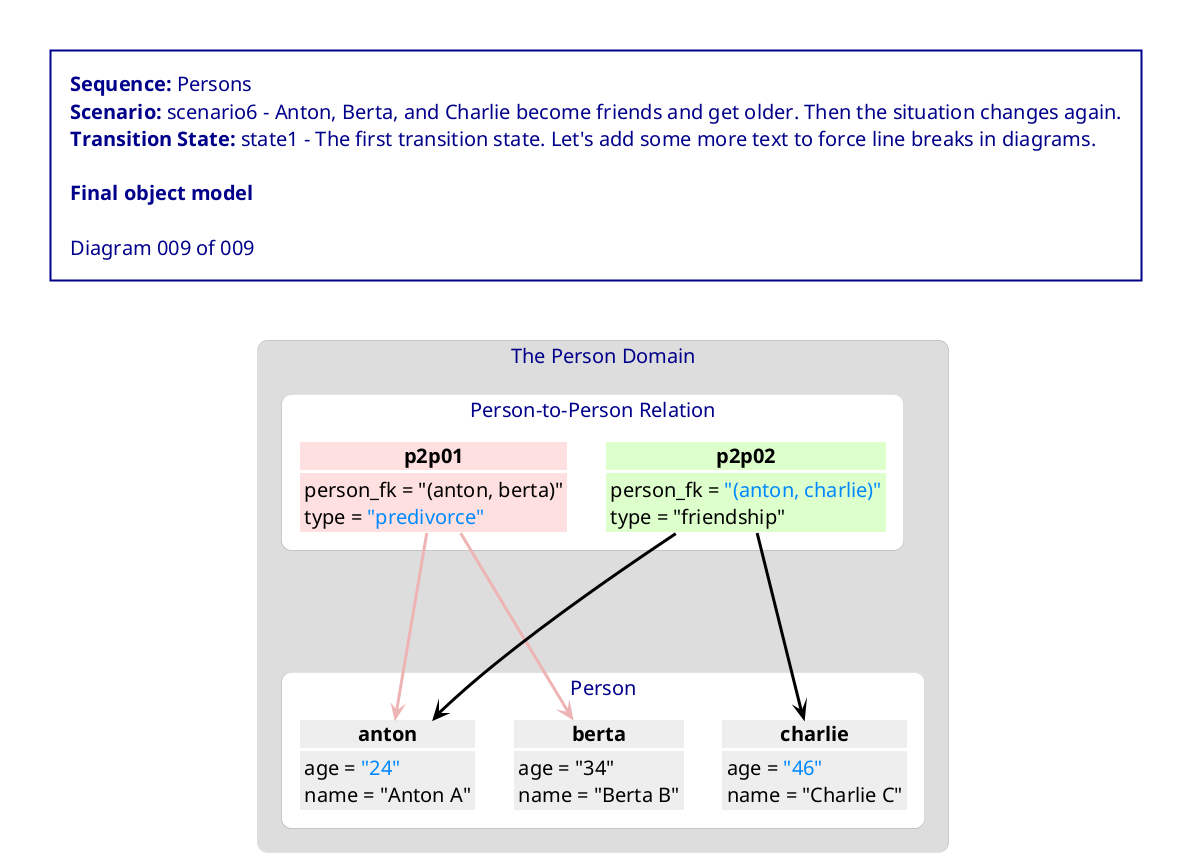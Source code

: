 @startuml Persons_scenario6_state1_009_final

<style>
    Shadowing false
    Rectangle {
        FontSize 18
        FontStyle bold
        HorizontalAlignment left
        LineThickness 0
        RoundCorner 20
    }
    Object {
        FontSize 20
        FontStyle normal
        HorizontalAlignment left
        LineColor white
        LineThickness 3
        RoundCorner 20
    }
    Arrow {
        LineThickness 3
    }
    Title {
        BackgroundColor white
        FontColor darkblue
        FontSize 20
        FontStyle normal
        HorizontalAlignment left
        LineColor darkblue
        LineThickness 2
        Margin 50
        Padding 20
    }
</style>

title \
<b>Sequence:</b> Persons\n\
<b>Scenario:</b> scenario6 - Anton, Berta, and Charlie become friends and get older. Then the situation changes again.\n\
<b>Transition State:</b> state1 - The first transition state. Let's add some more text to force line breaks in diagrams.\n\n\
<b>Final object model</b>\n\n\
Diagram 009 of 009

rectangle "The Person Domain" as persondomain #DDDDDD {
    rectangle "Person-to-Person Relation" as persondomain_p2pclass #white {
        object "<color:black><b>p2p01</b></color>" as persondomain_p2pclass_p2p01 #FFE0E0 {
            <color:black>person_fk = "(anton, berta)"</color>
            <color:black>type = </color><color:0088FF>"predivorce"</color>
        }
        object "<color:black><b>p2p02</b></color>" as persondomain_p2pclass_p2p02 #DDFFCC {
            <color:black>person_fk = </color><color:0088FF>"(anton, charlie)"</color>
            <color:black>type = "friendship"</color>
        }
    }
    rectangle "Person" as persondomain_personclass #white {
        object "<color:black><b>anton</b></color>" as persondomain_personclass_anton #EEEEEE {
            <color:black>age = </color><color:0088FF>"24"</color>
            <color:black>name = "Anton A"</color>
        }
        object "<color:black><b>berta</b></color>" as persondomain_personclass_berta #EEEEEE {
            <color:black>age = "34"</color>
            <color:black>name = "Berta B"</color>
        }
        object "<color:black><b>charlie</b></color>" as persondomain_personclass_charlie #EEEEEE {
            <color:black>age = </color><color:0088FF>"46"</color>
            <color:black>name = "Charlie C"</color>
        }
    }
}

persondomain_p2pclass_p2p01 ----> persondomain_personclass_anton #EEB3B3
persondomain_p2pclass_p2p01 ----> persondomain_personclass_berta #EEB3B3
persondomain_p2pclass_p2p02 ----> persondomain_personclass_anton #black
persondomain_p2pclass_p2p02 --[hidden]--> persondomain_personclass_berta
persondomain_p2pclass_p2p02 ----> persondomain_personclass_charlie #black

@enduml
